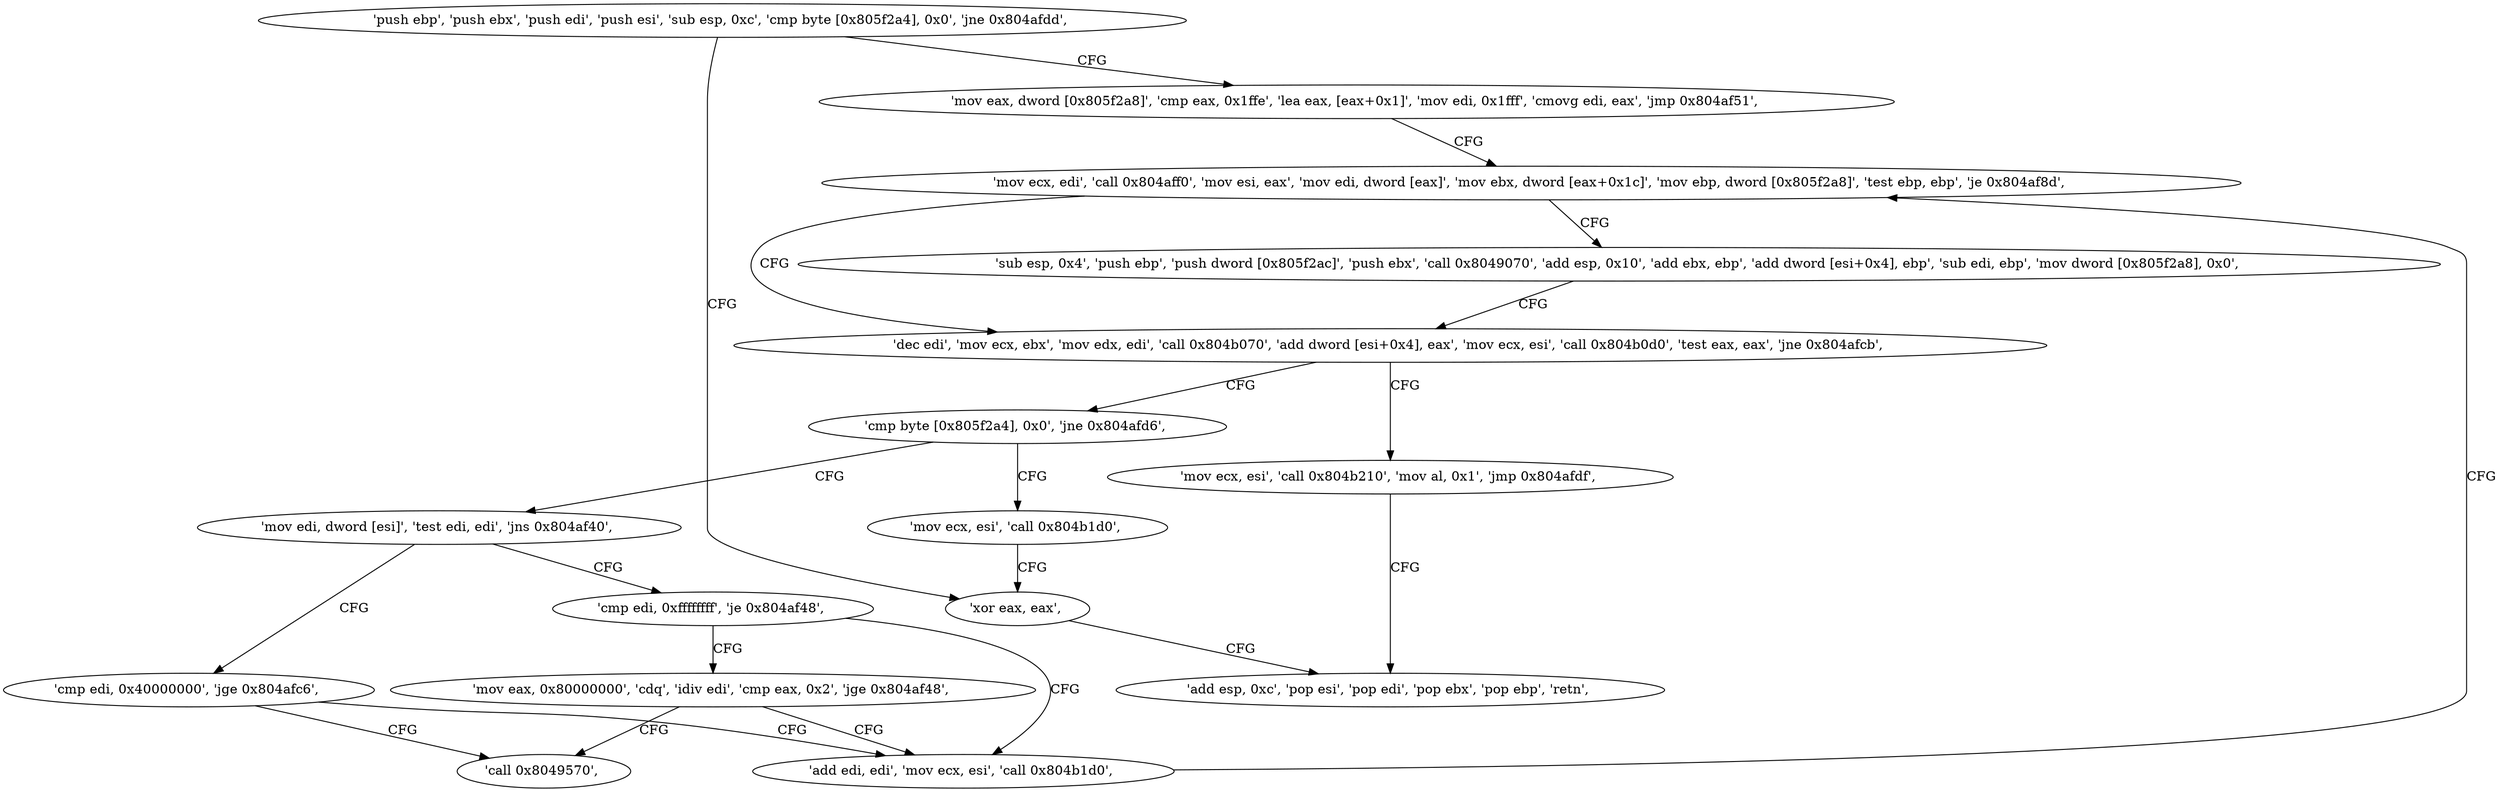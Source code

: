 digraph "func" {
"134524688" [label = "'push ebp', 'push ebx', 'push edi', 'push esi', 'sub esp, 0xc', 'cmp byte [0x805f2a4], 0x0', 'jne 0x804afdd', " ]
"134524893" [label = "'xor eax, eax', " ]
"134524708" [label = "'mov eax, dword [0x805f2a8]', 'cmp eax, 0x1ffe', 'lea eax, [eax+0x1]', 'mov edi, 0x1fff', 'cmovg edi, eax', 'jmp 0x804af51', " ]
"134524895" [label = "'add esp, 0xc', 'pop esi', 'pop edi', 'pop ebx', 'pop ebp', 'retn', " ]
"134524753" [label = "'mov ecx, edi', 'call 0x804aff0', 'mov esi, eax', 'mov edi, dword [eax]', 'mov ebx, dword [eax+0x1c]', 'mov ebp, dword [0x805f2a8]', 'test ebp, ebp', 'je 0x804af8d', " ]
"134524813" [label = "'dec edi', 'mov ecx, ebx', 'mov edx, edi', 'call 0x804b070', 'add dword [esi+0x4], eax', 'mov ecx, esi', 'call 0x804b0d0', 'test eax, eax', 'jne 0x804afcb', " ]
"134524777" [label = "'sub esp, 0x4', 'push ebp', 'push dword [0x805f2ac]', 'push ebx', 'call 0x8049070', 'add esp, 0x10', 'add ebx, ebp', 'add dword [esi+0x4], ebp', 'sub edi, ebp', 'mov dword [0x805f2a8], 0x0', " ]
"134524875" [label = "'mov ecx, esi', 'call 0x804b210', 'mov al, 0x1', 'jmp 0x804afdf', " ]
"134524837" [label = "'cmp byte [0x805f2a4], 0x0', 'jne 0x804afd6', " ]
"134524886" [label = "'mov ecx, esi', 'call 0x804b1d0', " ]
"134524846" [label = "'mov edi, dword [esi]', 'test edi, edi', 'jns 0x804af40', " ]
"134524736" [label = "'cmp edi, 0x40000000', 'jge 0x804afc6', " ]
"134524852" [label = "'cmp edi, 0xffffffff', 'je 0x804af48', " ]
"134524870" [label = "'call 0x8049570', " ]
"134524744" [label = "'add edi, edi', 'mov ecx, esi', 'call 0x804b1d0', " ]
"134524857" [label = "'mov eax, 0x80000000', 'cdq', 'idiv edi', 'cmp eax, 0x2', 'jge 0x804af48', " ]
"134524688" -> "134524893" [ label = "CFG" ]
"134524688" -> "134524708" [ label = "CFG" ]
"134524893" -> "134524895" [ label = "CFG" ]
"134524708" -> "134524753" [ label = "CFG" ]
"134524753" -> "134524813" [ label = "CFG" ]
"134524753" -> "134524777" [ label = "CFG" ]
"134524813" -> "134524875" [ label = "CFG" ]
"134524813" -> "134524837" [ label = "CFG" ]
"134524777" -> "134524813" [ label = "CFG" ]
"134524875" -> "134524895" [ label = "CFG" ]
"134524837" -> "134524886" [ label = "CFG" ]
"134524837" -> "134524846" [ label = "CFG" ]
"134524886" -> "134524893" [ label = "CFG" ]
"134524846" -> "134524736" [ label = "CFG" ]
"134524846" -> "134524852" [ label = "CFG" ]
"134524736" -> "134524870" [ label = "CFG" ]
"134524736" -> "134524744" [ label = "CFG" ]
"134524852" -> "134524744" [ label = "CFG" ]
"134524852" -> "134524857" [ label = "CFG" ]
"134524744" -> "134524753" [ label = "CFG" ]
"134524857" -> "134524744" [ label = "CFG" ]
"134524857" -> "134524870" [ label = "CFG" ]
}
